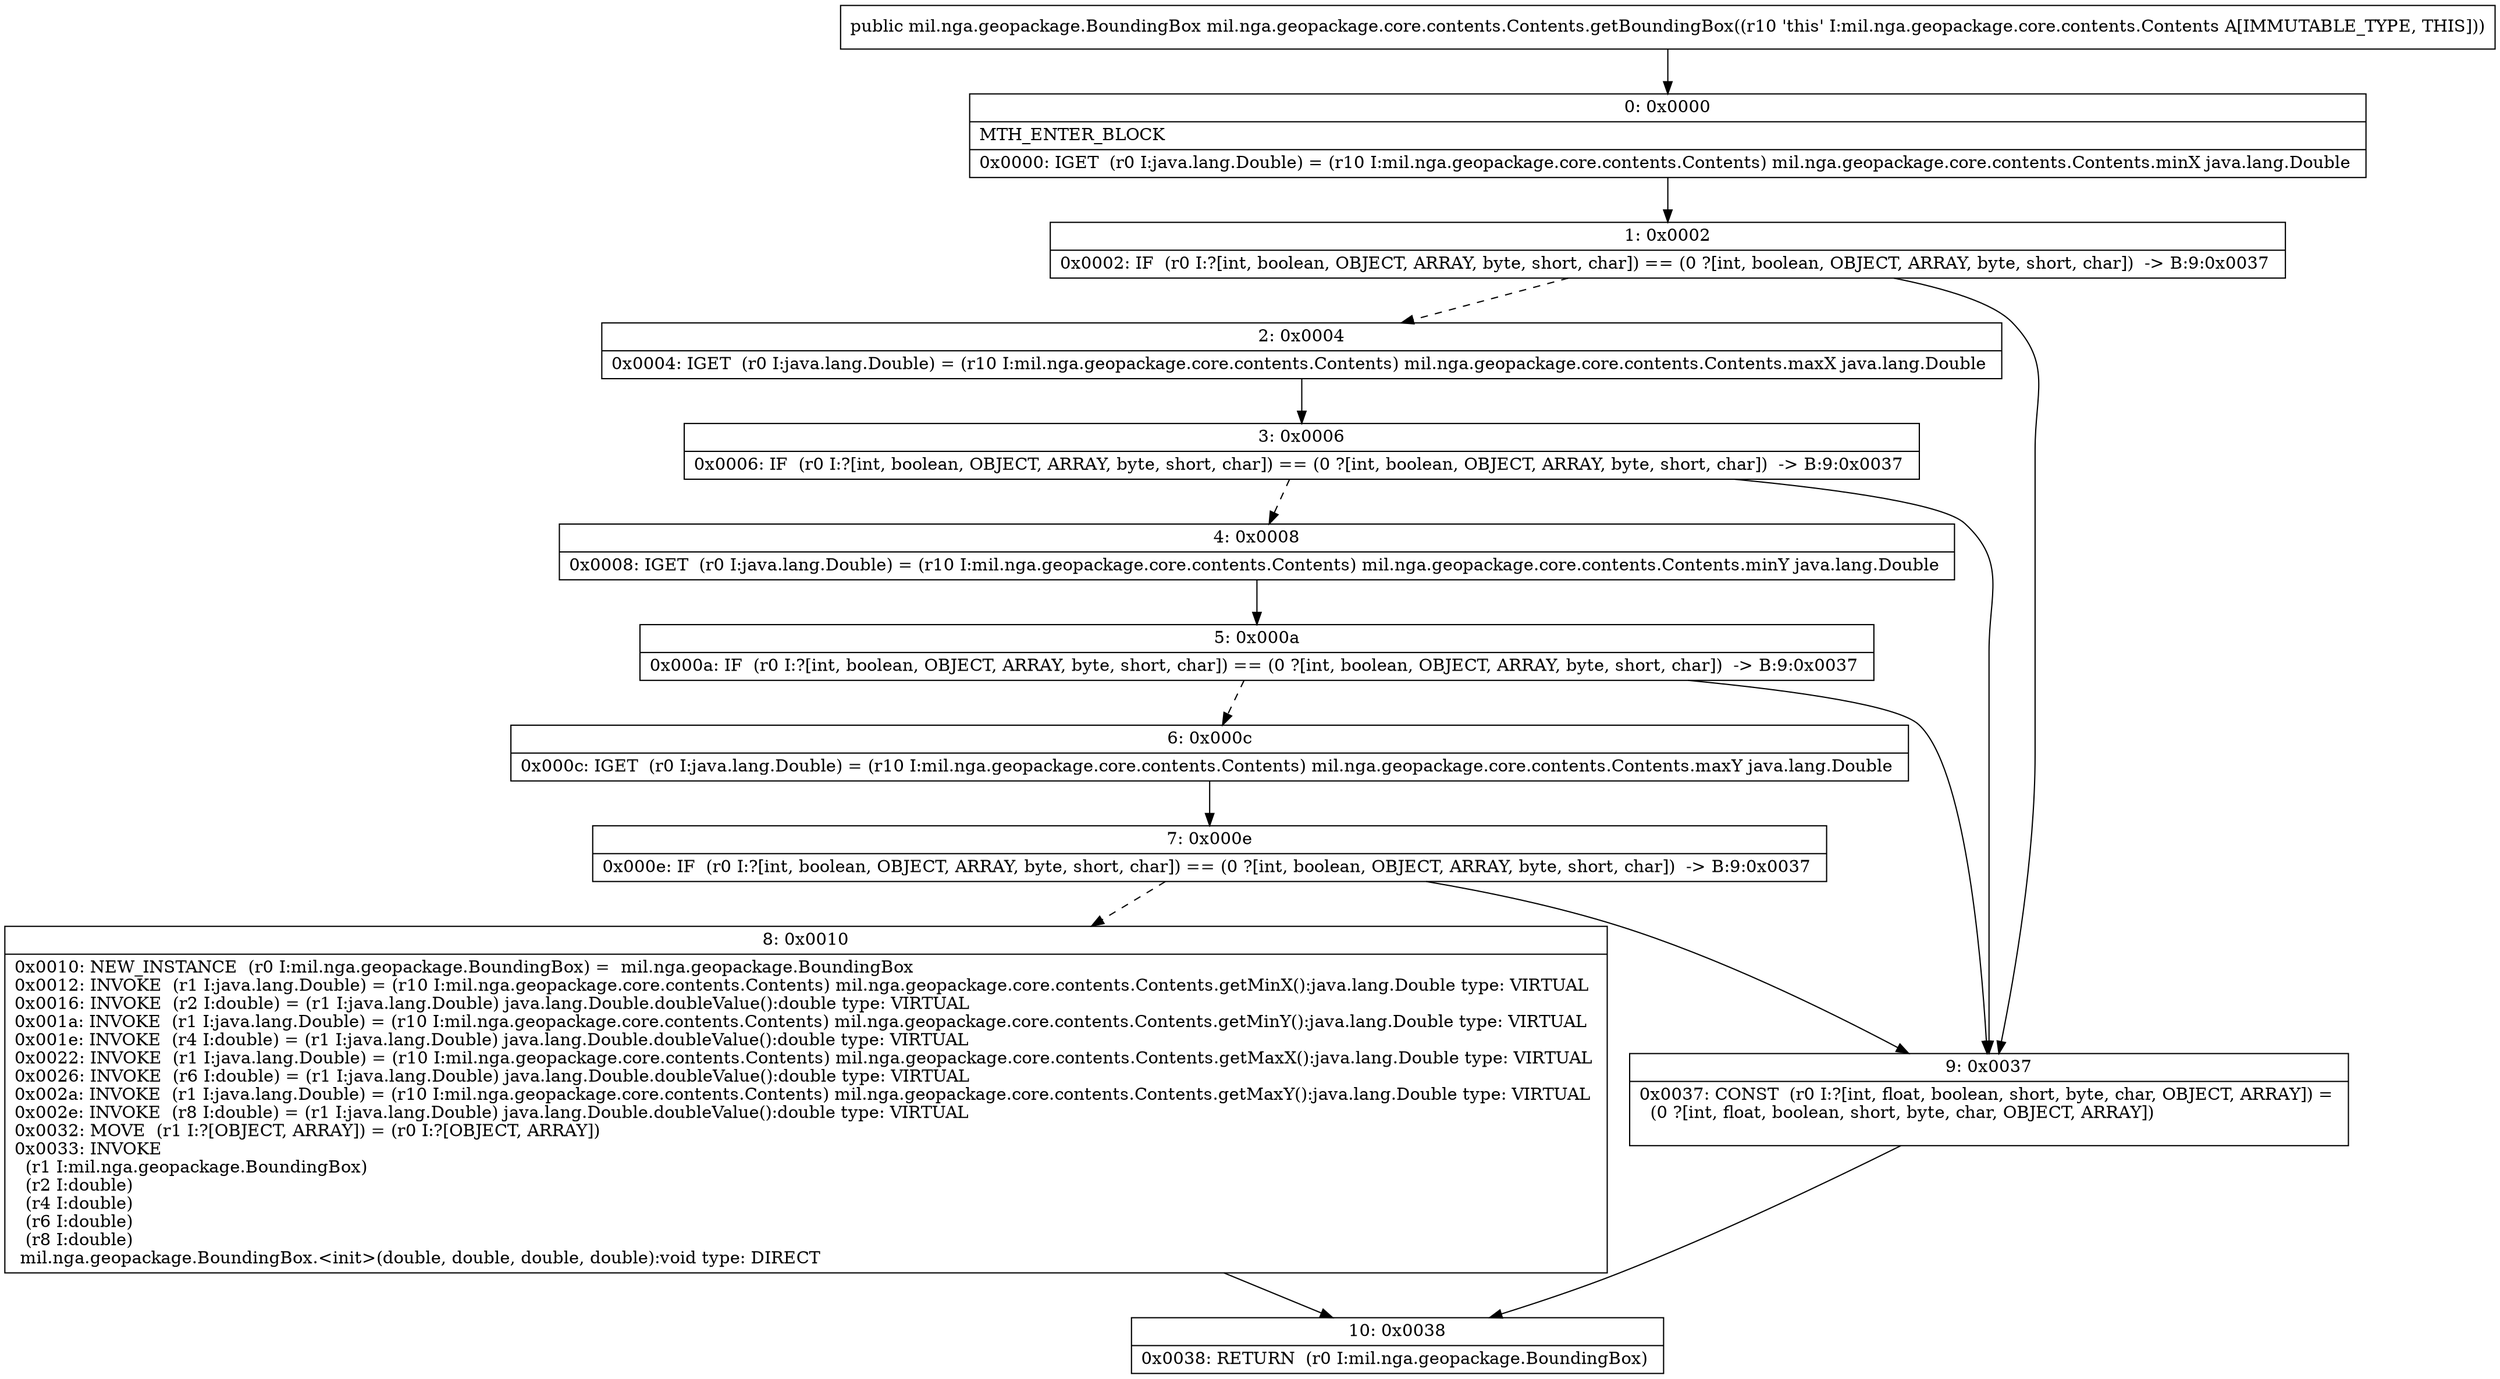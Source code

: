 digraph "CFG formil.nga.geopackage.core.contents.Contents.getBoundingBox()Lmil\/nga\/geopackage\/BoundingBox;" {
Node_0 [shape=record,label="{0\:\ 0x0000|MTH_ENTER_BLOCK\l|0x0000: IGET  (r0 I:java.lang.Double) = (r10 I:mil.nga.geopackage.core.contents.Contents) mil.nga.geopackage.core.contents.Contents.minX java.lang.Double \l}"];
Node_1 [shape=record,label="{1\:\ 0x0002|0x0002: IF  (r0 I:?[int, boolean, OBJECT, ARRAY, byte, short, char]) == (0 ?[int, boolean, OBJECT, ARRAY, byte, short, char])  \-\> B:9:0x0037 \l}"];
Node_2 [shape=record,label="{2\:\ 0x0004|0x0004: IGET  (r0 I:java.lang.Double) = (r10 I:mil.nga.geopackage.core.contents.Contents) mil.nga.geopackage.core.contents.Contents.maxX java.lang.Double \l}"];
Node_3 [shape=record,label="{3\:\ 0x0006|0x0006: IF  (r0 I:?[int, boolean, OBJECT, ARRAY, byte, short, char]) == (0 ?[int, boolean, OBJECT, ARRAY, byte, short, char])  \-\> B:9:0x0037 \l}"];
Node_4 [shape=record,label="{4\:\ 0x0008|0x0008: IGET  (r0 I:java.lang.Double) = (r10 I:mil.nga.geopackage.core.contents.Contents) mil.nga.geopackage.core.contents.Contents.minY java.lang.Double \l}"];
Node_5 [shape=record,label="{5\:\ 0x000a|0x000a: IF  (r0 I:?[int, boolean, OBJECT, ARRAY, byte, short, char]) == (0 ?[int, boolean, OBJECT, ARRAY, byte, short, char])  \-\> B:9:0x0037 \l}"];
Node_6 [shape=record,label="{6\:\ 0x000c|0x000c: IGET  (r0 I:java.lang.Double) = (r10 I:mil.nga.geopackage.core.contents.Contents) mil.nga.geopackage.core.contents.Contents.maxY java.lang.Double \l}"];
Node_7 [shape=record,label="{7\:\ 0x000e|0x000e: IF  (r0 I:?[int, boolean, OBJECT, ARRAY, byte, short, char]) == (0 ?[int, boolean, OBJECT, ARRAY, byte, short, char])  \-\> B:9:0x0037 \l}"];
Node_8 [shape=record,label="{8\:\ 0x0010|0x0010: NEW_INSTANCE  (r0 I:mil.nga.geopackage.BoundingBox) =  mil.nga.geopackage.BoundingBox \l0x0012: INVOKE  (r1 I:java.lang.Double) = (r10 I:mil.nga.geopackage.core.contents.Contents) mil.nga.geopackage.core.contents.Contents.getMinX():java.lang.Double type: VIRTUAL \l0x0016: INVOKE  (r2 I:double) = (r1 I:java.lang.Double) java.lang.Double.doubleValue():double type: VIRTUAL \l0x001a: INVOKE  (r1 I:java.lang.Double) = (r10 I:mil.nga.geopackage.core.contents.Contents) mil.nga.geopackage.core.contents.Contents.getMinY():java.lang.Double type: VIRTUAL \l0x001e: INVOKE  (r4 I:double) = (r1 I:java.lang.Double) java.lang.Double.doubleValue():double type: VIRTUAL \l0x0022: INVOKE  (r1 I:java.lang.Double) = (r10 I:mil.nga.geopackage.core.contents.Contents) mil.nga.geopackage.core.contents.Contents.getMaxX():java.lang.Double type: VIRTUAL \l0x0026: INVOKE  (r6 I:double) = (r1 I:java.lang.Double) java.lang.Double.doubleValue():double type: VIRTUAL \l0x002a: INVOKE  (r1 I:java.lang.Double) = (r10 I:mil.nga.geopackage.core.contents.Contents) mil.nga.geopackage.core.contents.Contents.getMaxY():java.lang.Double type: VIRTUAL \l0x002e: INVOKE  (r8 I:double) = (r1 I:java.lang.Double) java.lang.Double.doubleValue():double type: VIRTUAL \l0x0032: MOVE  (r1 I:?[OBJECT, ARRAY]) = (r0 I:?[OBJECT, ARRAY]) \l0x0033: INVOKE  \l  (r1 I:mil.nga.geopackage.BoundingBox)\l  (r2 I:double)\l  (r4 I:double)\l  (r6 I:double)\l  (r8 I:double)\l mil.nga.geopackage.BoundingBox.\<init\>(double, double, double, double):void type: DIRECT \l}"];
Node_9 [shape=record,label="{9\:\ 0x0037|0x0037: CONST  (r0 I:?[int, float, boolean, short, byte, char, OBJECT, ARRAY]) = \l  (0 ?[int, float, boolean, short, byte, char, OBJECT, ARRAY])\l \l}"];
Node_10 [shape=record,label="{10\:\ 0x0038|0x0038: RETURN  (r0 I:mil.nga.geopackage.BoundingBox) \l}"];
MethodNode[shape=record,label="{public mil.nga.geopackage.BoundingBox mil.nga.geopackage.core.contents.Contents.getBoundingBox((r10 'this' I:mil.nga.geopackage.core.contents.Contents A[IMMUTABLE_TYPE, THIS])) }"];
MethodNode -> Node_0;
Node_0 -> Node_1;
Node_1 -> Node_2[style=dashed];
Node_1 -> Node_9;
Node_2 -> Node_3;
Node_3 -> Node_4[style=dashed];
Node_3 -> Node_9;
Node_4 -> Node_5;
Node_5 -> Node_6[style=dashed];
Node_5 -> Node_9;
Node_6 -> Node_7;
Node_7 -> Node_8[style=dashed];
Node_7 -> Node_9;
Node_8 -> Node_10;
Node_9 -> Node_10;
}

